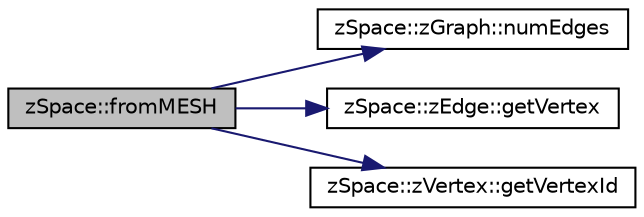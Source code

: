 digraph "zSpace::fromMESH"
{
 // LATEX_PDF_SIZE
  edge [fontname="Helvetica",fontsize="10",labelfontname="Helvetica",labelfontsize="10"];
  node [fontname="Helvetica",fontsize="10",shape=record];
  rankdir="LR";
  Node18 [label="zSpace::fromMESH",height=0.2,width=0.4,color="black", fillcolor="grey75", style="filled", fontcolor="black",tooltip="This method creates zGraph from a input zMesh."];
  Node18 -> Node19 [color="midnightblue",fontsize="10",style="solid",fontname="Helvetica"];
  Node19 [label="zSpace::zGraph::numEdges",height=0.2,width=0.4,color="black", fillcolor="white", style="filled",URL="$classz_space_1_1z_graph.html#a0c062c1592a7264cbf11f652edb25f92",tooltip="This method returns the number of half edges in the graph or mesh."];
  Node18 -> Node20 [color="midnightblue",fontsize="10",style="solid",fontname="Helvetica"];
  Node20 [label="zSpace::zEdge::getVertex",height=0.2,width=0.4,color="black", fillcolor="white", style="filled",URL="$classz_space_1_1z_edge.html#a07c082aa54f78145fdcd5e5e4bb889f1",tooltip="This method returns the vertex pointed to by the current zEdge."];
  Node18 -> Node21 [color="midnightblue",fontsize="10",style="solid",fontname="Helvetica"];
  Node21 [label="zSpace::zVertex::getVertexId",height=0.2,width=0.4,color="black", fillcolor="white", style="filled",URL="$classz_space_1_1z_vertex.html#ae6637ab378719b6c68c8237777fd065e",tooltip="This method returns the vertexId of current zVertex."];
}
